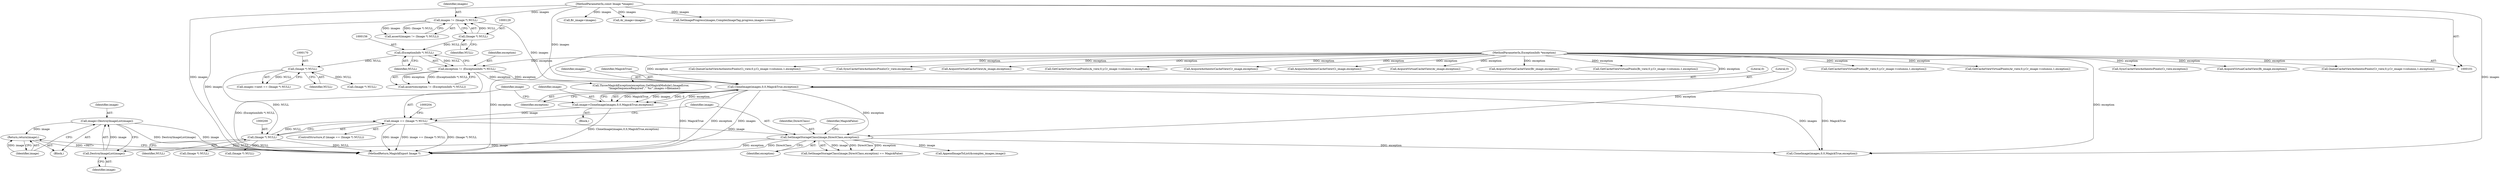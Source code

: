 digraph "0_ImageMagick6_61135001a625364e29bdce83832f043eebde7b5a@pointer" {
"1000214" [label="(Call,image=DestroyImageList(image))"];
"1000216" [label="(Call,DestroyImageList(image))"];
"1000208" [label="(Call,SetImageStorageClass(image,DirectClass,exception))"];
"1000197" [label="(Call,image == (Image *) NULL)"];
"1000188" [label="(Call,image=CloneImage(images,0,0,MagickTrue,exception))"];
"1000190" [label="(Call,CloneImage(images,0,0,MagickTrue,exception))"];
"1000126" [label="(Call,images != (Image *) NULL)"];
"1000102" [label="(MethodParameterIn,const Image *images)"];
"1000128" [label="(Call,(Image *) NULL)"];
"1000153" [label="(Call,exception != (ExceptionInfo *) NULL)"];
"1000104" [label="(MethodParameterIn,ExceptionInfo *exception)"];
"1000155" [label="(Call,(ExceptionInfo *) NULL)"];
"1000199" [label="(Call,(Image *) NULL)"];
"1000169" [label="(Call,(Image *) NULL)"];
"1000218" [label="(Return,return(image);)"];
"1000423" [label="(Call,GetCacheViewVirtualPixels(Br_view,0,y,Cr_image->columns,1,exception))"];
"1000185" [label="(Call,(Image *) NULL)"];
"1000217" [label="(Identifier,image)"];
"1000157" [label="(Identifier,NULL)"];
"1000219" [label="(Identifier,image)"];
"1000401" [label="(Call,GetCacheViewVirtualPixels(Ar_view,0,y,Cr_image->columns,1,exception))"];
"1000198" [label="(Identifier,image)"];
"1000104" [label="(MethodParameterIn,ExceptionInfo *exception)"];
"1000197" [label="(Call,image == (Image *) NULL)"];
"1000128" [label="(Call,(Image *) NULL)"];
"1000191" [label="(Identifier,images)"];
"1000243" [label="(Call,(Image *) NULL)"];
"1000215" [label="(Identifier,image)"];
"1000175" [label="(Call,ThrowMagickException(exception,GetMagickModule(),ImageError,\n        \"ImageSequenceRequired\",\"`%s'\",images->filename))"];
"1000201" [label="(Identifier,NULL)"];
"1000127" [label="(Identifier,images)"];
"1000155" [label="(Call,(ExceptionInfo *) NULL)"];
"1000213" [label="(Block,)"];
"1000194" [label="(Identifier,MagickTrue)"];
"1000199" [label="(Call,(Image *) NULL)"];
"1000130" [label="(Identifier,NULL)"];
"1000169" [label="(Call,(Image *) NULL)"];
"1000189" [label="(Identifier,image)"];
"1000214" [label="(Call,image=DestroyImageList(image))"];
"1000286" [label="(Call,Br_image=images)"];
"1000211" [label="(Identifier,exception)"];
"1000216" [label="(Call,DestroyImageList(image))"];
"1000209" [label="(Identifier,image)"];
"1000192" [label="(Literal,0)"];
"1000125" [label="(Call,assert(images != (Image *) NULL))"];
"1000848" [label="(Call,SyncCacheViewAuthenticPixels(Ci_view,exception))"];
"1000203" [label="(Call,(Image *) NULL)"];
"1000165" [label="(Call,images->next == (Image *) NULL)"];
"1000188" [label="(Call,image=CloneImage(images,0,0,MagickTrue,exception))"];
"1000358" [label="(Call,AcquireVirtualCacheView(Bi_image,exception))"];
"1000445" [label="(Call,QueueCacheViewAuthenticPixels(Cr_view,0,y,Cr_image->columns,1,exception))"];
"1000154" [label="(Identifier,exception)"];
"1000926" [label="(MethodReturn,MagickExport Image *)"];
"1000456" [label="(Call,QueueCacheViewAuthenticPixels(Ci_view,0,y,Ci_image->columns,1,exception))"];
"1000857" [label="(Call,SyncCacheViewAuthenticPixels(Cr_view,exception))"];
"1000348" [label="(Call,AcquireVirtualCacheView(Ai_image,exception))"];
"1000196" [label="(ControlStructure,if (image == (Image *) NULL))"];
"1000412" [label="(Call,GetCacheViewVirtualPixels(Ai_view,0,y,Cr_image->columns,1,exception))"];
"1000210" [label="(Identifier,DirectClass)"];
"1000363" [label="(Call,AcquireAuthenticCacheView(Cr_image,exception))"];
"1000368" [label="(Call,AcquireAuthenticCacheView(Ci_image,exception))"];
"1000102" [label="(MethodParameterIn,const Image *images)"];
"1000278" [label="(Call,Ar_image=images)"];
"1000190" [label="(Call,CloneImage(images,0,0,MagickTrue,exception))"];
"1000195" [label="(Identifier,exception)"];
"1000878" [label="(Call,SetImageProgress(images,ComplexImageTag,progress,images->rows))"];
"1000208" [label="(Call,SetImageStorageClass(image,DirectClass,exception))"];
"1000343" [label="(Call,AcquireVirtualCacheView(Ar_image,exception))"];
"1000153" [label="(Call,exception != (ExceptionInfo *) NULL)"];
"1000218" [label="(Return,return(image);)"];
"1000126" [label="(Call,images != (Image *) NULL)"];
"1000105" [label="(Block,)"];
"1000212" [label="(Identifier,MagickFalse)"];
"1000193" [label="(Literal,0)"];
"1000152" [label="(Call,assert(exception != (ExceptionInfo *) NULL))"];
"1000207" [label="(Call,SetImageStorageClass(image,DirectClass,exception) == MagickFalse)"];
"1000353" [label="(Call,AcquireVirtualCacheView(Br_image,exception))"];
"1000228" [label="(Call,AppendImageToList(&complex_images,image))"];
"1000434" [label="(Call,GetCacheViewVirtualPixels(Bi_view,0,y,Cr_image->columns,1,exception))"];
"1000171" [label="(Identifier,NULL)"];
"1000234" [label="(Call,CloneImage(images,0,0,MagickTrue,exception))"];
"1000214" -> "1000213"  [label="AST: "];
"1000214" -> "1000216"  [label="CFG: "];
"1000215" -> "1000214"  [label="AST: "];
"1000216" -> "1000214"  [label="AST: "];
"1000219" -> "1000214"  [label="CFG: "];
"1000214" -> "1000926"  [label="DDG: DestroyImageList(image)"];
"1000214" -> "1000926"  [label="DDG: image"];
"1000216" -> "1000214"  [label="DDG: image"];
"1000214" -> "1000218"  [label="DDG: image"];
"1000216" -> "1000217"  [label="CFG: "];
"1000217" -> "1000216"  [label="AST: "];
"1000208" -> "1000216"  [label="DDG: image"];
"1000208" -> "1000207"  [label="AST: "];
"1000208" -> "1000211"  [label="CFG: "];
"1000209" -> "1000208"  [label="AST: "];
"1000210" -> "1000208"  [label="AST: "];
"1000211" -> "1000208"  [label="AST: "];
"1000212" -> "1000208"  [label="CFG: "];
"1000208" -> "1000926"  [label="DDG: DirectClass"];
"1000208" -> "1000926"  [label="DDG: exception"];
"1000208" -> "1000207"  [label="DDG: image"];
"1000208" -> "1000207"  [label="DDG: DirectClass"];
"1000208" -> "1000207"  [label="DDG: exception"];
"1000197" -> "1000208"  [label="DDG: image"];
"1000190" -> "1000208"  [label="DDG: exception"];
"1000104" -> "1000208"  [label="DDG: exception"];
"1000208" -> "1000228"  [label="DDG: image"];
"1000208" -> "1000234"  [label="DDG: exception"];
"1000197" -> "1000196"  [label="AST: "];
"1000197" -> "1000199"  [label="CFG: "];
"1000198" -> "1000197"  [label="AST: "];
"1000199" -> "1000197"  [label="AST: "];
"1000204" -> "1000197"  [label="CFG: "];
"1000209" -> "1000197"  [label="CFG: "];
"1000197" -> "1000926"  [label="DDG: image == (Image *) NULL"];
"1000197" -> "1000926"  [label="DDG: (Image *) NULL"];
"1000197" -> "1000926"  [label="DDG: image"];
"1000188" -> "1000197"  [label="DDG: image"];
"1000199" -> "1000197"  [label="DDG: NULL"];
"1000188" -> "1000105"  [label="AST: "];
"1000188" -> "1000190"  [label="CFG: "];
"1000189" -> "1000188"  [label="AST: "];
"1000190" -> "1000188"  [label="AST: "];
"1000198" -> "1000188"  [label="CFG: "];
"1000188" -> "1000926"  [label="DDG: CloneImage(images,0,0,MagickTrue,exception)"];
"1000190" -> "1000188"  [label="DDG: MagickTrue"];
"1000190" -> "1000188"  [label="DDG: images"];
"1000190" -> "1000188"  [label="DDG: 0"];
"1000190" -> "1000188"  [label="DDG: exception"];
"1000190" -> "1000195"  [label="CFG: "];
"1000191" -> "1000190"  [label="AST: "];
"1000192" -> "1000190"  [label="AST: "];
"1000193" -> "1000190"  [label="AST: "];
"1000194" -> "1000190"  [label="AST: "];
"1000195" -> "1000190"  [label="AST: "];
"1000190" -> "1000926"  [label="DDG: MagickTrue"];
"1000190" -> "1000926"  [label="DDG: exception"];
"1000190" -> "1000926"  [label="DDG: images"];
"1000126" -> "1000190"  [label="DDG: images"];
"1000102" -> "1000190"  [label="DDG: images"];
"1000153" -> "1000190"  [label="DDG: exception"];
"1000104" -> "1000190"  [label="DDG: exception"];
"1000190" -> "1000234"  [label="DDG: images"];
"1000190" -> "1000234"  [label="DDG: MagickTrue"];
"1000126" -> "1000125"  [label="AST: "];
"1000126" -> "1000128"  [label="CFG: "];
"1000127" -> "1000126"  [label="AST: "];
"1000128" -> "1000126"  [label="AST: "];
"1000125" -> "1000126"  [label="CFG: "];
"1000126" -> "1000926"  [label="DDG: images"];
"1000126" -> "1000125"  [label="DDG: images"];
"1000126" -> "1000125"  [label="DDG: (Image *) NULL"];
"1000102" -> "1000126"  [label="DDG: images"];
"1000128" -> "1000126"  [label="DDG: NULL"];
"1000102" -> "1000101"  [label="AST: "];
"1000102" -> "1000926"  [label="DDG: images"];
"1000102" -> "1000234"  [label="DDG: images"];
"1000102" -> "1000278"  [label="DDG: images"];
"1000102" -> "1000286"  [label="DDG: images"];
"1000102" -> "1000878"  [label="DDG: images"];
"1000128" -> "1000130"  [label="CFG: "];
"1000129" -> "1000128"  [label="AST: "];
"1000130" -> "1000128"  [label="AST: "];
"1000128" -> "1000155"  [label="DDG: NULL"];
"1000153" -> "1000152"  [label="AST: "];
"1000153" -> "1000155"  [label="CFG: "];
"1000154" -> "1000153"  [label="AST: "];
"1000155" -> "1000153"  [label="AST: "];
"1000152" -> "1000153"  [label="CFG: "];
"1000153" -> "1000926"  [label="DDG: (ExceptionInfo *) NULL"];
"1000153" -> "1000152"  [label="DDG: exception"];
"1000153" -> "1000152"  [label="DDG: (ExceptionInfo *) NULL"];
"1000104" -> "1000153"  [label="DDG: exception"];
"1000155" -> "1000153"  [label="DDG: NULL"];
"1000153" -> "1000175"  [label="DDG: exception"];
"1000104" -> "1000101"  [label="AST: "];
"1000104" -> "1000926"  [label="DDG: exception"];
"1000104" -> "1000175"  [label="DDG: exception"];
"1000104" -> "1000234"  [label="DDG: exception"];
"1000104" -> "1000343"  [label="DDG: exception"];
"1000104" -> "1000348"  [label="DDG: exception"];
"1000104" -> "1000353"  [label="DDG: exception"];
"1000104" -> "1000358"  [label="DDG: exception"];
"1000104" -> "1000363"  [label="DDG: exception"];
"1000104" -> "1000368"  [label="DDG: exception"];
"1000104" -> "1000401"  [label="DDG: exception"];
"1000104" -> "1000412"  [label="DDG: exception"];
"1000104" -> "1000423"  [label="DDG: exception"];
"1000104" -> "1000434"  [label="DDG: exception"];
"1000104" -> "1000445"  [label="DDG: exception"];
"1000104" -> "1000456"  [label="DDG: exception"];
"1000104" -> "1000848"  [label="DDG: exception"];
"1000104" -> "1000857"  [label="DDG: exception"];
"1000155" -> "1000157"  [label="CFG: "];
"1000156" -> "1000155"  [label="AST: "];
"1000157" -> "1000155"  [label="AST: "];
"1000155" -> "1000169"  [label="DDG: NULL"];
"1000199" -> "1000201"  [label="CFG: "];
"1000200" -> "1000199"  [label="AST: "];
"1000201" -> "1000199"  [label="AST: "];
"1000199" -> "1000926"  [label="DDG: NULL"];
"1000169" -> "1000199"  [label="DDG: NULL"];
"1000199" -> "1000203"  [label="DDG: NULL"];
"1000199" -> "1000243"  [label="DDG: NULL"];
"1000169" -> "1000165"  [label="AST: "];
"1000169" -> "1000171"  [label="CFG: "];
"1000170" -> "1000169"  [label="AST: "];
"1000171" -> "1000169"  [label="AST: "];
"1000165" -> "1000169"  [label="CFG: "];
"1000169" -> "1000165"  [label="DDG: NULL"];
"1000169" -> "1000185"  [label="DDG: NULL"];
"1000218" -> "1000213"  [label="AST: "];
"1000218" -> "1000219"  [label="CFG: "];
"1000219" -> "1000218"  [label="AST: "];
"1000926" -> "1000218"  [label="CFG: "];
"1000218" -> "1000926"  [label="DDG: <RET>"];
"1000219" -> "1000218"  [label="DDG: image"];
}
